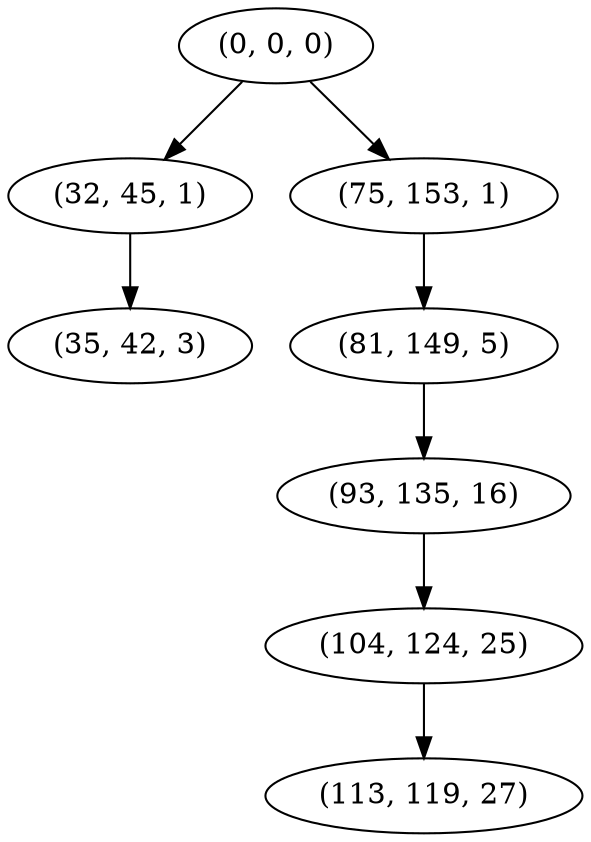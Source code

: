 digraph tree {
    "(0, 0, 0)";
    "(32, 45, 1)";
    "(35, 42, 3)";
    "(75, 153, 1)";
    "(81, 149, 5)";
    "(93, 135, 16)";
    "(104, 124, 25)";
    "(113, 119, 27)";
    "(0, 0, 0)" -> "(32, 45, 1)";
    "(0, 0, 0)" -> "(75, 153, 1)";
    "(32, 45, 1)" -> "(35, 42, 3)";
    "(75, 153, 1)" -> "(81, 149, 5)";
    "(81, 149, 5)" -> "(93, 135, 16)";
    "(93, 135, 16)" -> "(104, 124, 25)";
    "(104, 124, 25)" -> "(113, 119, 27)";
}
